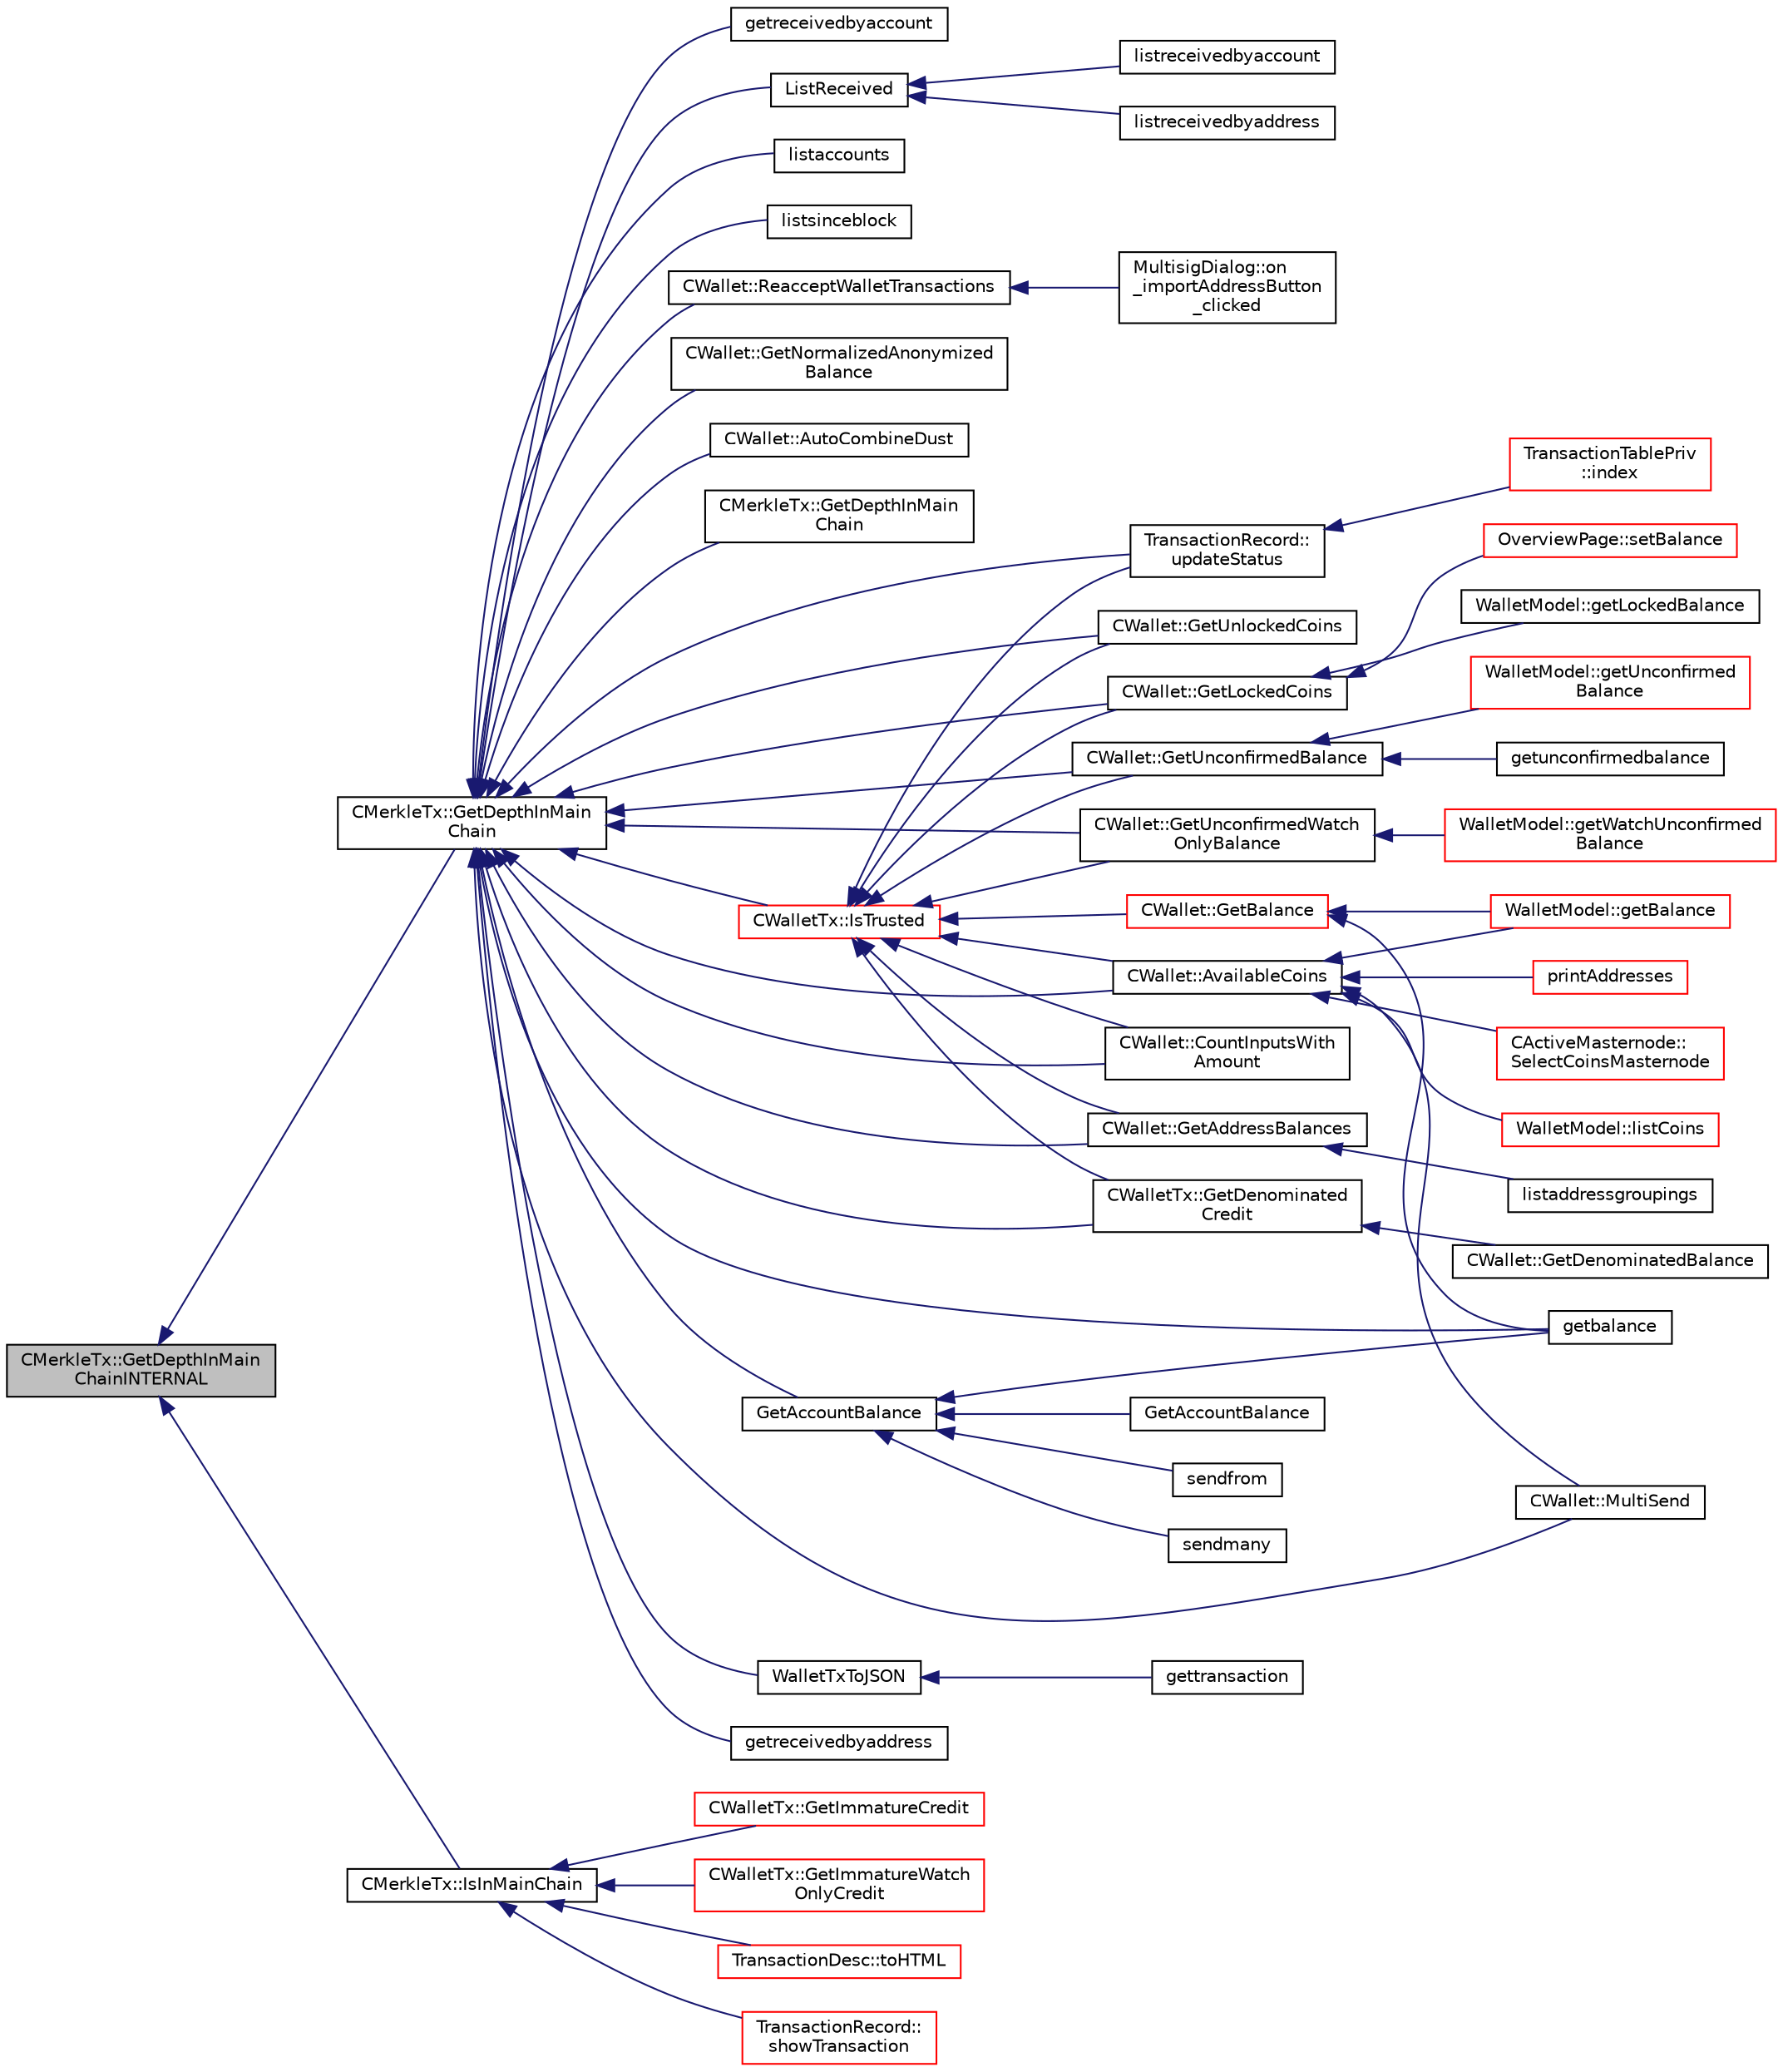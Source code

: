 digraph "CMerkleTx::GetDepthInMainChainINTERNAL"
{
  edge [fontname="Helvetica",fontsize="10",labelfontname="Helvetica",labelfontsize="10"];
  node [fontname="Helvetica",fontsize="10",shape=record];
  rankdir="LR";
  Node256 [label="CMerkleTx::GetDepthInMain\lChainINTERNAL",height=0.2,width=0.4,color="black", fillcolor="grey75", style="filled", fontcolor="black"];
  Node256 -> Node257 [dir="back",color="midnightblue",fontsize="10",style="solid",fontname="Helvetica"];
  Node257 [label="CMerkleTx::GetDepthInMain\lChain",height=0.2,width=0.4,color="black", fillcolor="white", style="filled",URL="$class_c_merkle_tx.html#a5bf3a355593ecce5799de92d013149b1",tooltip="Return depth of transaction in blockchain: -1 : not in blockchain, and not in memory pool (conflicted..."];
  Node257 -> Node258 [dir="back",color="midnightblue",fontsize="10",style="solid",fontname="Helvetica"];
  Node258 [label="TransactionRecord::\lupdateStatus",height=0.2,width=0.4,color="black", fillcolor="white", style="filled",URL="$class_transaction_record.html#a9b643dd885a790ae511705a1446556be",tooltip="Update status from core wallet tx. "];
  Node258 -> Node259 [dir="back",color="midnightblue",fontsize="10",style="solid",fontname="Helvetica"];
  Node259 [label="TransactionTablePriv\l::index",height=0.2,width=0.4,color="red", fillcolor="white", style="filled",URL="$class_transaction_table_priv.html#ac692aa6aa7820e80accc971c70e0fae5"];
  Node257 -> Node275 [dir="back",color="midnightblue",fontsize="10",style="solid",fontname="Helvetica"];
  Node275 [label="WalletTxToJSON",height=0.2,width=0.4,color="black", fillcolor="white", style="filled",URL="$rpcwallet_8cpp.html#a28e51f3edfce43e075603e9e315f40c4"];
  Node275 -> Node276 [dir="back",color="midnightblue",fontsize="10",style="solid",fontname="Helvetica"];
  Node276 [label="gettransaction",height=0.2,width=0.4,color="black", fillcolor="white", style="filled",URL="$rpcwallet_8cpp.html#a845c15a1402787fcf2cc021111ea89f5"];
  Node257 -> Node277 [dir="back",color="midnightblue",fontsize="10",style="solid",fontname="Helvetica"];
  Node277 [label="getreceivedbyaddress",height=0.2,width=0.4,color="black", fillcolor="white", style="filled",URL="$rpcwallet_8cpp.html#abbb6475509aa2e69844f0b3a8bcb422a"];
  Node257 -> Node278 [dir="back",color="midnightblue",fontsize="10",style="solid",fontname="Helvetica"];
  Node278 [label="getreceivedbyaccount",height=0.2,width=0.4,color="black", fillcolor="white", style="filled",URL="$rpcwallet_8cpp.html#a07526be5270b0e55b4a0b79c01205f3d"];
  Node257 -> Node279 [dir="back",color="midnightblue",fontsize="10",style="solid",fontname="Helvetica"];
  Node279 [label="GetAccountBalance",height=0.2,width=0.4,color="black", fillcolor="white", style="filled",URL="$rpcwallet_8cpp.html#a5dd4970f17f0d3a59169b7fe82390d75"];
  Node279 -> Node280 [dir="back",color="midnightblue",fontsize="10",style="solid",fontname="Helvetica"];
  Node280 [label="GetAccountBalance",height=0.2,width=0.4,color="black", fillcolor="white", style="filled",URL="$rpcwallet_8cpp.html#a5412d8eb7f083abd527240461e8c2046"];
  Node279 -> Node281 [dir="back",color="midnightblue",fontsize="10",style="solid",fontname="Helvetica"];
  Node281 [label="getbalance",height=0.2,width=0.4,color="black", fillcolor="white", style="filled",URL="$rpcwallet_8cpp.html#a1fdcef480c78c033eb587bd442ec305f"];
  Node279 -> Node282 [dir="back",color="midnightblue",fontsize="10",style="solid",fontname="Helvetica"];
  Node282 [label="sendfrom",height=0.2,width=0.4,color="black", fillcolor="white", style="filled",URL="$rpcwallet_8cpp.html#a845eaefd9ec7752b1145c183205524d0"];
  Node279 -> Node283 [dir="back",color="midnightblue",fontsize="10",style="solid",fontname="Helvetica"];
  Node283 [label="sendmany",height=0.2,width=0.4,color="black", fillcolor="white", style="filled",URL="$rpcwallet_8cpp.html#adeb5f23f20fb4e589dab23cadf75c92d"];
  Node257 -> Node281 [dir="back",color="midnightblue",fontsize="10",style="solid",fontname="Helvetica"];
  Node257 -> Node284 [dir="back",color="midnightblue",fontsize="10",style="solid",fontname="Helvetica"];
  Node284 [label="ListReceived",height=0.2,width=0.4,color="black", fillcolor="white", style="filled",URL="$rpcwallet_8cpp.html#a0cc958f67a8d6d0002cb4fee19eddb5c"];
  Node284 -> Node285 [dir="back",color="midnightblue",fontsize="10",style="solid",fontname="Helvetica"];
  Node285 [label="listreceivedbyaddress",height=0.2,width=0.4,color="black", fillcolor="white", style="filled",URL="$rpcwallet_8cpp.html#a34b36ceb4a7e36e0dab24cf675c49da5"];
  Node284 -> Node286 [dir="back",color="midnightblue",fontsize="10",style="solid",fontname="Helvetica"];
  Node286 [label="listreceivedbyaccount",height=0.2,width=0.4,color="black", fillcolor="white", style="filled",URL="$rpcwallet_8cpp.html#ab7e240a25a3d2d30ffb65bdfdfa082eb"];
  Node257 -> Node287 [dir="back",color="midnightblue",fontsize="10",style="solid",fontname="Helvetica"];
  Node287 [label="listaccounts",height=0.2,width=0.4,color="black", fillcolor="white", style="filled",URL="$rpcwallet_8cpp.html#a0cd5dc1112a6c6d5a29a381cd7967fc5"];
  Node257 -> Node288 [dir="back",color="midnightblue",fontsize="10",style="solid",fontname="Helvetica"];
  Node288 [label="listsinceblock",height=0.2,width=0.4,color="black", fillcolor="white", style="filled",URL="$rpcwallet_8cpp.html#a53cf4975a89f414ef3bd180f6b4773cd"];
  Node257 -> Node289 [dir="back",color="midnightblue",fontsize="10",style="solid",fontname="Helvetica"];
  Node289 [label="CWallet::ReacceptWalletTransactions",height=0.2,width=0.4,color="black", fillcolor="white", style="filled",URL="$group__map_wallet.html#ga796c23450c8482e10e0c75ae5c1fa8ed"];
  Node289 -> Node290 [dir="back",color="midnightblue",fontsize="10",style="solid",fontname="Helvetica"];
  Node290 [label="MultisigDialog::on\l_importAddressButton\l_clicked",height=0.2,width=0.4,color="black", fillcolor="white", style="filled",URL="$class_multisig_dialog.html#acd1dfe3a52a5a91b31f8042a119c7618"];
  Node257 -> Node291 [dir="back",color="midnightblue",fontsize="10",style="solid",fontname="Helvetica"];
  Node291 [label="CWallet::GetUnlockedCoins",height=0.2,width=0.4,color="black", fillcolor="white", style="filled",URL="$group___actions.html#gac53ff383877722c629056bbefa74e846"];
  Node257 -> Node292 [dir="back",color="midnightblue",fontsize="10",style="solid",fontname="Helvetica"];
  Node292 [label="CWallet::GetLockedCoins",height=0.2,width=0.4,color="black", fillcolor="white", style="filled",URL="$group___actions.html#ga6e44b124ff5bb788fc9f54bb9a557a87"];
  Node292 -> Node293 [dir="back",color="midnightblue",fontsize="10",style="solid",fontname="Helvetica"];
  Node293 [label="OverviewPage::setBalance",height=0.2,width=0.4,color="red", fillcolor="white", style="filled",URL="$class_overview_page.html#a93fac198949a3e71a92a3f67ee5753a1"];
  Node292 -> Node296 [dir="back",color="midnightblue",fontsize="10",style="solid",fontname="Helvetica"];
  Node296 [label="WalletModel::getLockedBalance",height=0.2,width=0.4,color="black", fillcolor="white", style="filled",URL="$class_wallet_model.html#a0fccd88511bce41f226c1c41604347c3"];
  Node257 -> Node297 [dir="back",color="midnightblue",fontsize="10",style="solid",fontname="Helvetica"];
  Node297 [label="CWallet::GetNormalizedAnonymized\lBalance",height=0.2,width=0.4,color="black", fillcolor="white", style="filled",URL="$group___actions.html#ga24e9c793a438c84b48811bd5b7d4edc6"];
  Node257 -> Node298 [dir="back",color="midnightblue",fontsize="10",style="solid",fontname="Helvetica"];
  Node298 [label="CWallet::GetUnconfirmedBalance",height=0.2,width=0.4,color="black", fillcolor="white", style="filled",URL="$group___actions.html#ga6e6e1497535d499242c2f2a76d1cbe63"];
  Node298 -> Node299 [dir="back",color="midnightblue",fontsize="10",style="solid",fontname="Helvetica"];
  Node299 [label="WalletModel::getUnconfirmed\lBalance",height=0.2,width=0.4,color="red", fillcolor="white", style="filled",URL="$class_wallet_model.html#a5028f20a33e0d17942abeea537916736"];
  Node298 -> Node304 [dir="back",color="midnightblue",fontsize="10",style="solid",fontname="Helvetica"];
  Node304 [label="getunconfirmedbalance",height=0.2,width=0.4,color="black", fillcolor="white", style="filled",URL="$rpcwallet_8cpp.html#a1f1b55cadcfbec4545b754b35d09032b"];
  Node257 -> Node305 [dir="back",color="midnightblue",fontsize="10",style="solid",fontname="Helvetica"];
  Node305 [label="CWallet::GetUnconfirmedWatch\lOnlyBalance",height=0.2,width=0.4,color="black", fillcolor="white", style="filled",URL="$group___actions.html#gab0c110f14f0429f9de594b2293837621"];
  Node305 -> Node306 [dir="back",color="midnightblue",fontsize="10",style="solid",fontname="Helvetica"];
  Node306 [label="WalletModel::getWatchUnconfirmed\lBalance",height=0.2,width=0.4,color="red", fillcolor="white", style="filled",URL="$class_wallet_model.html#a691b35afd9aff056e1398fd057691ff1"];
  Node257 -> Node307 [dir="back",color="midnightblue",fontsize="10",style="solid",fontname="Helvetica"];
  Node307 [label="CWallet::AvailableCoins",height=0.2,width=0.4,color="black", fillcolor="white", style="filled",URL="$group___actions.html#ga8110e889be0f5915104e07bfe3839c68",tooltip="populate vCoins with vector of available COutputs. "];
  Node307 -> Node308 [dir="back",color="midnightblue",fontsize="10",style="solid",fontname="Helvetica"];
  Node308 [label="CActiveMasternode::\lSelectCoinsMasternode",height=0.2,width=0.4,color="red", fillcolor="white", style="filled",URL="$class_c_active_masternode.html#ac4fc5fb1681bf0a0f3d30e706fb0577a"];
  Node307 -> Node315 [dir="back",color="midnightblue",fontsize="10",style="solid",fontname="Helvetica"];
  Node315 [label="WalletModel::getBalance",height=0.2,width=0.4,color="red", fillcolor="white", style="filled",URL="$class_wallet_model.html#a4d2cb225a19b89c64f4b5d81faf89beb"];
  Node307 -> Node319 [dir="back",color="midnightblue",fontsize="10",style="solid",fontname="Helvetica"];
  Node319 [label="WalletModel::listCoins",height=0.2,width=0.4,color="red", fillcolor="white", style="filled",URL="$class_wallet_model.html#ae5ce26bba42701b45de766ef11cc9a47"];
  Node307 -> Node330 [dir="back",color="midnightblue",fontsize="10",style="solid",fontname="Helvetica"];
  Node330 [label="printAddresses",height=0.2,width=0.4,color="red", fillcolor="white", style="filled",URL="$rpcwallet_8cpp.html#a4360b9e906ccc9414a35fc6cdc1f4517"];
  Node307 -> Node332 [dir="back",color="midnightblue",fontsize="10",style="solid",fontname="Helvetica"];
  Node332 [label="CWallet::MultiSend",height=0.2,width=0.4,color="black", fillcolor="white", style="filled",URL="$class_c_wallet.html#ace77e9b4ffcfdbc61a327d02168620a2"];
  Node257 -> Node333 [dir="back",color="midnightblue",fontsize="10",style="solid",fontname="Helvetica"];
  Node333 [label="CWallet::CountInputsWith\lAmount",height=0.2,width=0.4,color="black", fillcolor="white", style="filled",URL="$group___actions.html#ga6ab79abf1aba845254fe5969731ba2ad"];
  Node257 -> Node334 [dir="back",color="midnightblue",fontsize="10",style="solid",fontname="Helvetica"];
  Node334 [label="CWallet::GetAddressBalances",height=0.2,width=0.4,color="black", fillcolor="white", style="filled",URL="$group___actions.html#gadf2b4ac337ddb271555985cec82e43e6"];
  Node334 -> Node335 [dir="back",color="midnightblue",fontsize="10",style="solid",fontname="Helvetica"];
  Node335 [label="listaddressgroupings",height=0.2,width=0.4,color="black", fillcolor="white", style="filled",URL="$rpcwallet_8cpp.html#a6be618acd7a7b1fb454dacbf24294317"];
  Node257 -> Node336 [dir="back",color="midnightblue",fontsize="10",style="solid",fontname="Helvetica"];
  Node336 [label="CWallet::AutoCombineDust",height=0.2,width=0.4,color="black", fillcolor="white", style="filled",URL="$class_c_wallet.html#a48b1e3fba569989535063b9b5308aa9e"];
  Node257 -> Node332 [dir="back",color="midnightblue",fontsize="10",style="solid",fontname="Helvetica"];
  Node257 -> Node337 [dir="back",color="midnightblue",fontsize="10",style="solid",fontname="Helvetica"];
  Node337 [label="CMerkleTx::GetDepthInMain\lChain",height=0.2,width=0.4,color="black", fillcolor="white", style="filled",URL="$class_c_merkle_tx.html#a62f6cd33580ca300867f63ce8f49a072"];
  Node257 -> Node338 [dir="back",color="midnightblue",fontsize="10",style="solid",fontname="Helvetica"];
  Node338 [label="CWalletTx::GetDenominated\lCredit",height=0.2,width=0.4,color="black", fillcolor="white", style="filled",URL="$class_c_wallet_tx.html#add56840ebbe56702eeddbfda1870d628"];
  Node338 -> Node339 [dir="back",color="midnightblue",fontsize="10",style="solid",fontname="Helvetica"];
  Node339 [label="CWallet::GetDenominatedBalance",height=0.2,width=0.4,color="black", fillcolor="white", style="filled",URL="$group___actions.html#ga3d9f78bd52a2bd03a9e79c1a84e76cd7"];
  Node257 -> Node340 [dir="back",color="midnightblue",fontsize="10",style="solid",fontname="Helvetica"];
  Node340 [label="CWalletTx::IsTrusted",height=0.2,width=0.4,color="red", fillcolor="white", style="filled",URL="$class_c_wallet_tx.html#a71efb0d5b5def8ae00a1d74b8741bfcb"];
  Node340 -> Node258 [dir="back",color="midnightblue",fontsize="10",style="solid",fontname="Helvetica"];
  Node340 -> Node341 [dir="back",color="midnightblue",fontsize="10",style="solid",fontname="Helvetica"];
  Node341 [label="CWallet::GetBalance",height=0.2,width=0.4,color="red", fillcolor="white", style="filled",URL="$group___actions.html#gaa6522c2833bc0a84d216cf102b51ba05"];
  Node341 -> Node315 [dir="back",color="midnightblue",fontsize="10",style="solid",fontname="Helvetica"];
  Node341 -> Node281 [dir="back",color="midnightblue",fontsize="10",style="solid",fontname="Helvetica"];
  Node340 -> Node291 [dir="back",color="midnightblue",fontsize="10",style="solid",fontname="Helvetica"];
  Node340 -> Node292 [dir="back",color="midnightblue",fontsize="10",style="solid",fontname="Helvetica"];
  Node340 -> Node298 [dir="back",color="midnightblue",fontsize="10",style="solid",fontname="Helvetica"];
  Node340 -> Node305 [dir="back",color="midnightblue",fontsize="10",style="solid",fontname="Helvetica"];
  Node340 -> Node307 [dir="back",color="midnightblue",fontsize="10",style="solid",fontname="Helvetica"];
  Node340 -> Node333 [dir="back",color="midnightblue",fontsize="10",style="solid",fontname="Helvetica"];
  Node340 -> Node334 [dir="back",color="midnightblue",fontsize="10",style="solid",fontname="Helvetica"];
  Node340 -> Node338 [dir="back",color="midnightblue",fontsize="10",style="solid",fontname="Helvetica"];
  Node256 -> Node351 [dir="back",color="midnightblue",fontsize="10",style="solid",fontname="Helvetica"];
  Node351 [label="CMerkleTx::IsInMainChain",height=0.2,width=0.4,color="black", fillcolor="white", style="filled",URL="$class_c_merkle_tx.html#ad4b3623fabf1924dba2a7694e3418e1e"];
  Node351 -> Node352 [dir="back",color="midnightblue",fontsize="10",style="solid",fontname="Helvetica"];
  Node352 [label="TransactionDesc::toHTML",height=0.2,width=0.4,color="red", fillcolor="white", style="filled",URL="$class_transaction_desc.html#ab7c9dbb2048aae121dd9d75df86e64f4"];
  Node351 -> Node354 [dir="back",color="midnightblue",fontsize="10",style="solid",fontname="Helvetica"];
  Node354 [label="TransactionRecord::\lshowTransaction",height=0.2,width=0.4,color="red", fillcolor="white", style="filled",URL="$class_transaction_record.html#a5ad1d1af4bec5b15a624b7a451e8cdbf",tooltip="Decompose CWallet transaction to model transaction records. "];
  Node351 -> Node356 [dir="back",color="midnightblue",fontsize="10",style="solid",fontname="Helvetica"];
  Node356 [label="CWalletTx::GetImmatureCredit",height=0.2,width=0.4,color="red", fillcolor="white", style="filled",URL="$class_c_wallet_tx.html#a19bb617269ab1ce42f5d18e1f1f8db09"];
  Node351 -> Node359 [dir="back",color="midnightblue",fontsize="10",style="solid",fontname="Helvetica"];
  Node359 [label="CWalletTx::GetImmatureWatch\lOnlyCredit",height=0.2,width=0.4,color="red", fillcolor="white", style="filled",URL="$class_c_wallet_tx.html#a72f8eabb937fe06b415316c2ef4ea510"];
}
